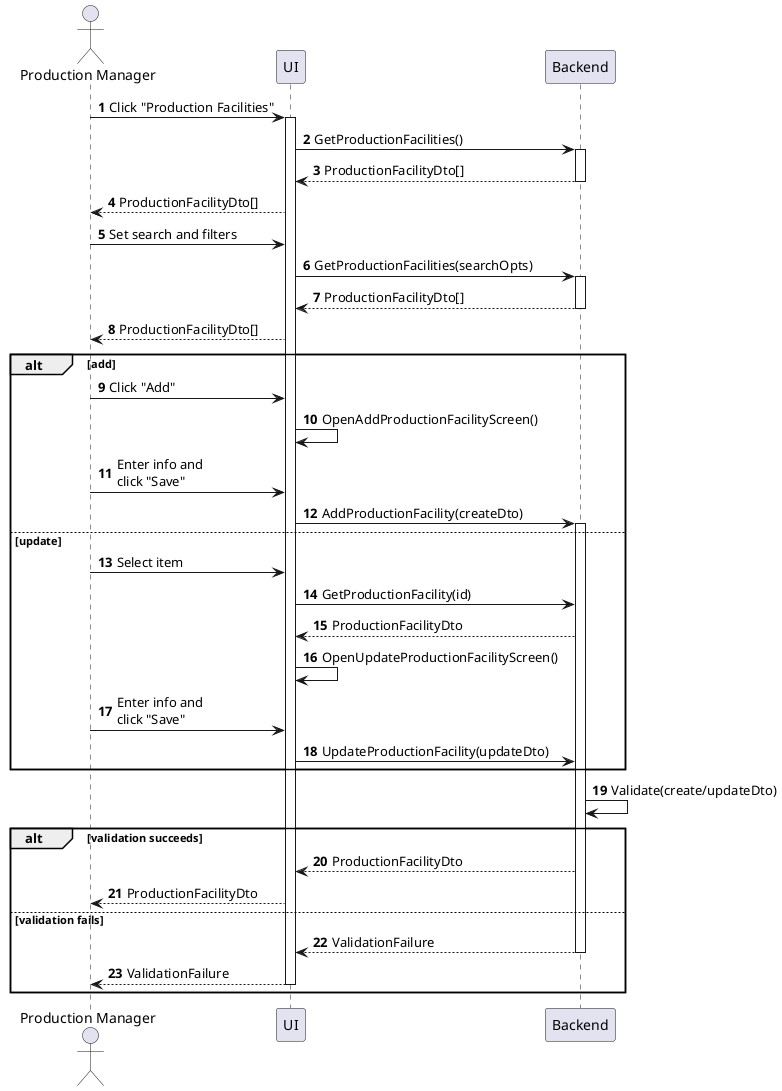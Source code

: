 @startuml production-facility-manage
autonumber

actor "Production Manager" as a
participant UI as f
participant Backend as b

a -> f : Click "Production Facilities"
activate f
f -> b : GetProductionFacilities()
activate b
return ProductionFacilityDto[]
f --> a : ProductionFacilityDto[]
a -> f : Set search and filters
f -> b : GetProductionFacilities(searchOpts)
activate b
return ProductionFacilityDto[]
f --> a : ProductionFacilityDto[]

alt add
    a -> f : Click "Add"
    f -> f : OpenAddProductionFacilityScreen()
    a -> f : Enter info and\nclick "Save"
    f -> b : AddProductionFacility(createDto)
    activate b
else update
    a -> f : Select item
    f -> b : GetProductionFacility(id)
    b --> f : ProductionFacilityDto
    f -> f : OpenUpdateProductionFacilityScreen()
    a -> f : Enter info and\nclick "Save"
    f -> b : UpdateProductionFacility(updateDto)
end

b -> b : Validate(create/updateDto)

alt validation succeeds
    b --> f : ProductionFacilityDto
    f --> a : ProductionFacilityDto
else validation fails
    return ValidationFailure
    return ValidationFailure
end
@enduml